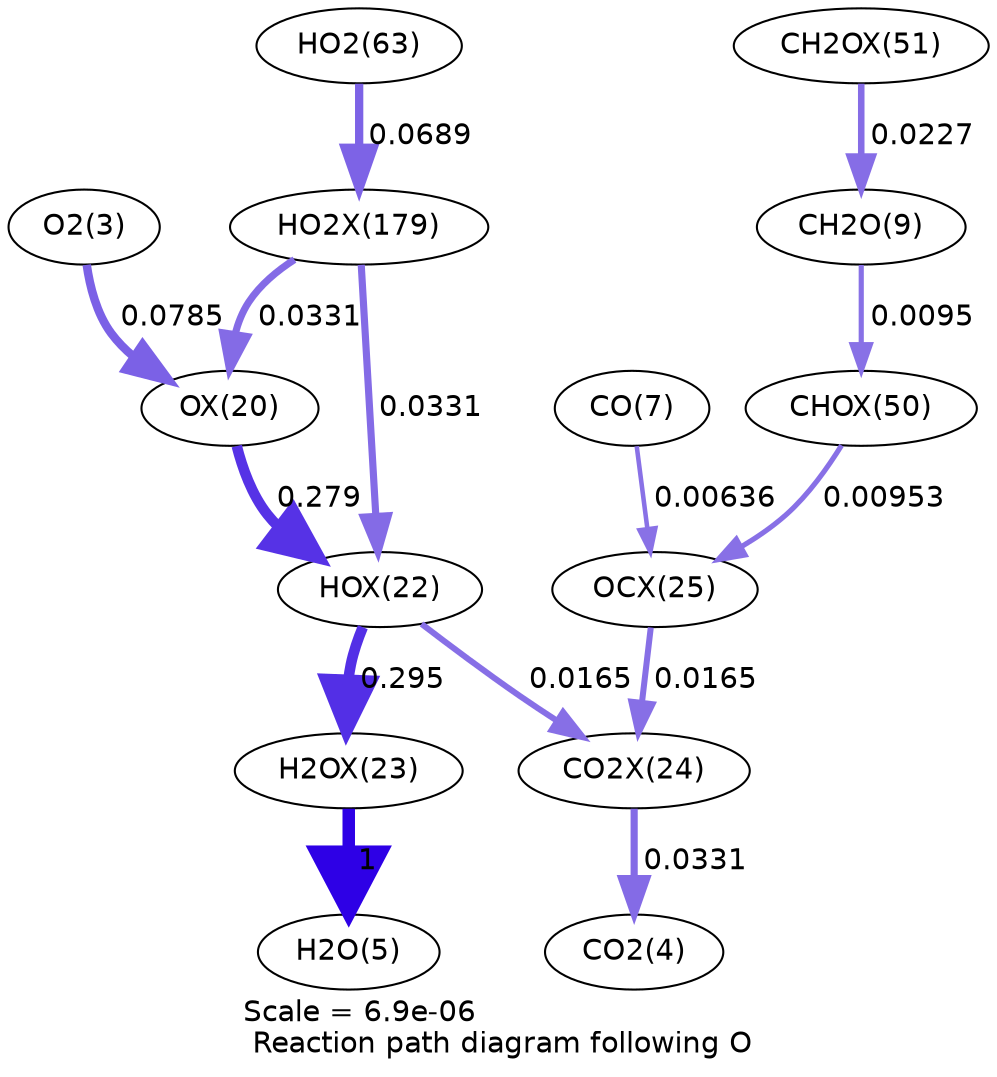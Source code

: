 digraph reaction_paths {
center=1;
s5 -> s64[fontname="Helvetica", penwidth=4.08, arrowsize=2.04, color="0.7, 0.578, 0.9"
, label=" 0.0785"];
s64 -> s66[fontname="Helvetica", penwidth=5.04, arrowsize=2.52, color="0.7, 0.779, 0.9"
, label=" 0.279"];
s86 -> s64[fontname="Helvetica", penwidth=3.43, arrowsize=1.71, color="0.7, 0.533, 0.9"
, label=" 0.0331"];
s66 -> s67[fontname="Helvetica", penwidth=5.08, arrowsize=2.54, color="0.7, 0.795, 0.9"
, label=" 0.295"];
s66 -> s68[fontname="Helvetica", penwidth=2.9, arrowsize=1.45, color="0.7, 0.516, 0.9"
, label=" 0.0165"];
s86 -> s66[fontname="Helvetica", penwidth=3.43, arrowsize=1.71, color="0.7, 0.533, 0.9"
, label=" 0.0331"];
s67 -> s7[fontname="Helvetica", penwidth=6, arrowsize=3, color="0.7, 1.5, 0.9"
, label=" 1"];
s9 -> s69[fontname="Helvetica", penwidth=2.18, arrowsize=1.09, color="0.7, 0.506, 0.9"
, label=" 0.00636"];
s69 -> s68[fontname="Helvetica", penwidth=2.9, arrowsize=1.45, color="0.7, 0.516, 0.9"
, label=" 0.0165"];
s78 -> s69[fontname="Helvetica", penwidth=2.49, arrowsize=1.24, color="0.7, 0.51, 0.9"
, label=" 0.00953"];
s68 -> s6[fontname="Helvetica", penwidth=3.43, arrowsize=1.71, color="0.7, 0.533, 0.9"
, label=" 0.0331"];
s79 -> s11[fontname="Helvetica", penwidth=3.14, arrowsize=1.57, color="0.7, 0.523, 0.9"
, label=" 0.0227"];
s11 -> s78[fontname="Helvetica", penwidth=2.48, arrowsize=1.24, color="0.7, 0.509, 0.9"
, label=" 0.0095"];
s23 -> s86[fontname="Helvetica", penwidth=3.98, arrowsize=1.99, color="0.7, 0.569, 0.9"
, label=" 0.0689"];
s5 [ fontname="Helvetica", label="O2(3)"];
s6 [ fontname="Helvetica", label="CO2(4)"];
s7 [ fontname="Helvetica", label="H2O(5)"];
s9 [ fontname="Helvetica", label="CO(7)"];
s11 [ fontname="Helvetica", label="CH2O(9)"];
s23 [ fontname="Helvetica", label="HO2(63)"];
s64 [ fontname="Helvetica", label="OX(20)"];
s66 [ fontname="Helvetica", label="HOX(22)"];
s67 [ fontname="Helvetica", label="H2OX(23)"];
s68 [ fontname="Helvetica", label="CO2X(24)"];
s69 [ fontname="Helvetica", label="OCX(25)"];
s78 [ fontname="Helvetica", label="CHOX(50)"];
s79 [ fontname="Helvetica", label="CH2OX(51)"];
s86 [ fontname="Helvetica", label="HO2X(179)"];
 label = "Scale = 6.9e-06\l Reaction path diagram following O";
 fontname = "Helvetica";
}
